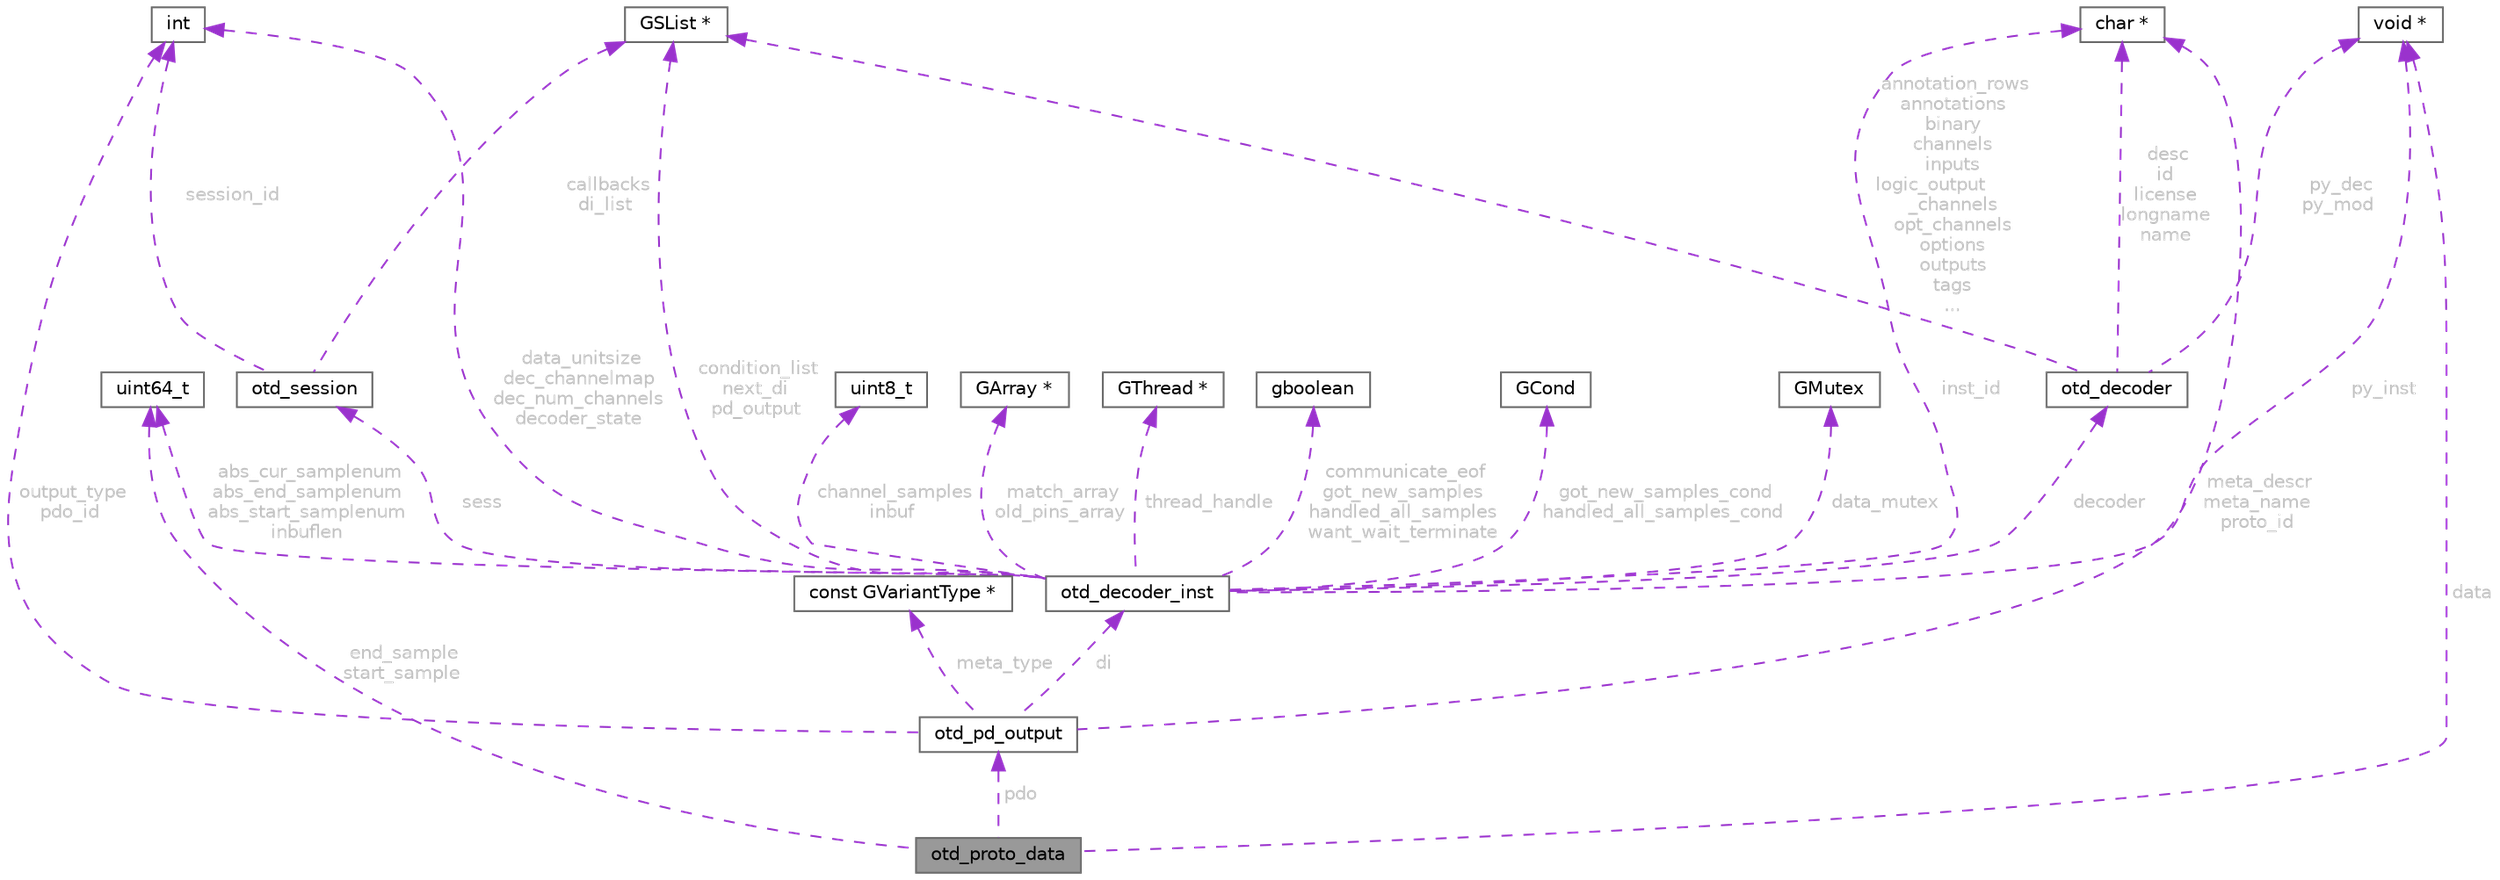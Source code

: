digraph "otd_proto_data"
{
 // LATEX_PDF_SIZE
  bgcolor="transparent";
  edge [fontname=Helvetica,fontsize=10,labelfontname=Helvetica,labelfontsize=10];
  node [fontname=Helvetica,fontsize=10,shape=box,height=0.2,width=0.4];
  Node1 [id="Node000001",label="otd_proto_data",height=0.2,width=0.4,color="gray40", fillcolor="grey60", style="filled", fontcolor="black",tooltip=" "];
  Node2 -> Node1 [id="edge1_Node000001_Node000002",dir="back",color="darkorchid3",style="dashed",tooltip=" ",label=" end_sample\nstart_sample",fontcolor="grey" ];
  Node2 [id="Node000002",label="uint64_t",height=0.2,width=0.4,color="gray40", fillcolor="white", style="filled",tooltip=" "];
  Node3 -> Node1 [id="edge2_Node000001_Node000003",dir="back",color="darkorchid3",style="dashed",tooltip=" ",label=" pdo",fontcolor="grey" ];
  Node3 [id="Node000003",label="otd_pd_output",height=0.2,width=0.4,color="gray40", fillcolor="white", style="filled",URL="$a00117.html",tooltip=" "];
  Node4 -> Node3 [id="edge3_Node000003_Node000004",dir="back",color="darkorchid3",style="dashed",tooltip=" ",label=" output_type\npdo_id",fontcolor="grey" ];
  Node4 [id="Node000004",label="int",height=0.2,width=0.4,color="gray40", fillcolor="white", style="filled",tooltip=" "];
  Node5 -> Node3 [id="edge4_Node000003_Node000005",dir="back",color="darkorchid3",style="dashed",tooltip=" ",label=" di",fontcolor="grey" ];
  Node5 [id="Node000005",label="otd_decoder_inst",height=0.2,width=0.4,color="gray40", fillcolor="white", style="filled",URL="$a00113.html",tooltip=" "];
  Node6 -> Node5 [id="edge5_Node000005_Node000006",dir="back",color="darkorchid3",style="dashed",tooltip=" ",label=" decoder",fontcolor="grey" ];
  Node6 [id="Node000006",label="otd_decoder",height=0.2,width=0.4,color="gray40", fillcolor="white", style="filled",URL="$a00093.html",tooltip=" "];
  Node7 -> Node6 [id="edge6_Node000006_Node000007",dir="back",color="darkorchid3",style="dashed",tooltip=" ",label=" desc\nid\nlicense\nlongname\nname",fontcolor="grey" ];
  Node7 [id="Node000007",label="char *",height=0.2,width=0.4,color="gray40", fillcolor="white", style="filled",tooltip=" "];
  Node8 -> Node6 [id="edge7_Node000006_Node000008",dir="back",color="darkorchid3",style="dashed",tooltip=" ",label=" annotation_rows\nannotations\nbinary\nchannels\ninputs\nlogic_output\l_channels\nopt_channels\noptions\noutputs\ntags\n...",fontcolor="grey" ];
  Node8 [id="Node000008",label="GSList *",height=0.2,width=0.4,color="gray40", fillcolor="white", style="filled",tooltip=" "];
  Node9 -> Node6 [id="edge8_Node000006_Node000009",dir="back",color="darkorchid3",style="dashed",tooltip=" ",label=" py_dec\npy_mod",fontcolor="grey" ];
  Node9 [id="Node000009",label="void *",height=0.2,width=0.4,color="gray40", fillcolor="white", style="filled",tooltip=" "];
  Node10 -> Node5 [id="edge9_Node000005_Node000010",dir="back",color="darkorchid3",style="dashed",tooltip=" ",label=" sess",fontcolor="grey" ];
  Node10 [id="Node000010",label="otd_session",height=0.2,width=0.4,color="gray40", fillcolor="white", style="filled",URL="$a00165.html",tooltip=" "];
  Node4 -> Node10 [id="edge10_Node000010_Node000004",dir="back",color="darkorchid3",style="dashed",tooltip=" ",label=" session_id",fontcolor="grey" ];
  Node8 -> Node10 [id="edge11_Node000010_Node000008",dir="back",color="darkorchid3",style="dashed",tooltip=" ",label=" callbacks\ndi_list",fontcolor="grey" ];
  Node9 -> Node5 [id="edge12_Node000005_Node000009",dir="back",color="darkorchid3",style="dashed",tooltip=" ",label=" py_inst",fontcolor="grey" ];
  Node7 -> Node5 [id="edge13_Node000005_Node000007",dir="back",color="darkorchid3",style="dashed",tooltip=" ",label=" inst_id",fontcolor="grey" ];
  Node8 -> Node5 [id="edge14_Node000005_Node000008",dir="back",color="darkorchid3",style="dashed",tooltip=" ",label=" condition_list\nnext_di\npd_output",fontcolor="grey" ];
  Node4 -> Node5 [id="edge15_Node000005_Node000004",dir="back",color="darkorchid3",style="dashed",tooltip=" ",label=" data_unitsize\ndec_channelmap\ndec_num_channels\ndecoder_state",fontcolor="grey" ];
  Node11 -> Node5 [id="edge16_Node000005_Node000011",dir="back",color="darkorchid3",style="dashed",tooltip=" ",label=" channel_samples\ninbuf",fontcolor="grey" ];
  Node11 [id="Node000011",label="uint8_t",height=0.2,width=0.4,color="gray40", fillcolor="white", style="filled",tooltip=" "];
  Node12 -> Node5 [id="edge17_Node000005_Node000012",dir="back",color="darkorchid3",style="dashed",tooltip=" ",label=" match_array\nold_pins_array",fontcolor="grey" ];
  Node12 [id="Node000012",label="GArray *",height=0.2,width=0.4,color="gray40", fillcolor="white", style="filled",tooltip=" "];
  Node2 -> Node5 [id="edge18_Node000005_Node000002",dir="back",color="darkorchid3",style="dashed",tooltip=" ",label=" abs_cur_samplenum\nabs_end_samplenum\nabs_start_samplenum\ninbuflen",fontcolor="grey" ];
  Node13 -> Node5 [id="edge19_Node000005_Node000013",dir="back",color="darkorchid3",style="dashed",tooltip=" ",label=" thread_handle",fontcolor="grey" ];
  Node13 [id="Node000013",label="GThread *",height=0.2,width=0.4,color="gray40", fillcolor="white", style="filled",tooltip=" "];
  Node14 -> Node5 [id="edge20_Node000005_Node000014",dir="back",color="darkorchid3",style="dashed",tooltip=" ",label=" communicate_eof\ngot_new_samples\nhandled_all_samples\nwant_wait_terminate",fontcolor="grey" ];
  Node14 [id="Node000014",label="gboolean",height=0.2,width=0.4,color="gray40", fillcolor="white", style="filled",tooltip=" "];
  Node15 -> Node5 [id="edge21_Node000005_Node000015",dir="back",color="darkorchid3",style="dashed",tooltip=" ",label=" got_new_samples_cond\nhandled_all_samples_cond",fontcolor="grey" ];
  Node15 [id="Node000015",label="GCond",height=0.2,width=0.4,color="gray40", fillcolor="white", style="filled",tooltip=" "];
  Node16 -> Node5 [id="edge22_Node000005_Node000016",dir="back",color="darkorchid3",style="dashed",tooltip=" ",label=" data_mutex",fontcolor="grey" ];
  Node16 [id="Node000016",label="GMutex",height=0.2,width=0.4,color="gray40", fillcolor="white", style="filled",tooltip=" "];
  Node7 -> Node3 [id="edge23_Node000003_Node000007",dir="back",color="darkorchid3",style="dashed",tooltip=" ",label=" meta_descr\nmeta_name\nproto_id",fontcolor="grey" ];
  Node17 -> Node3 [id="edge24_Node000003_Node000017",dir="back",color="darkorchid3",style="dashed",tooltip=" ",label=" meta_type",fontcolor="grey" ];
  Node17 [id="Node000017",label="const GVariantType *",height=0.2,width=0.4,color="gray40", fillcolor="white", style="filled",tooltip=" "];
  Node9 -> Node1 [id="edge25_Node000001_Node000009",dir="back",color="darkorchid3",style="dashed",tooltip=" ",label=" data",fontcolor="grey" ];
}
